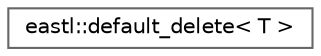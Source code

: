 digraph "类继承关系图"
{
 // LATEX_PDF_SIZE
  bgcolor="transparent";
  edge [fontname=Helvetica,fontsize=10,labelfontname=Helvetica,labelfontsize=10];
  node [fontname=Helvetica,fontsize=10,shape=box,height=0.2,width=0.4];
  rankdir="LR";
  Node0 [id="Node000000",label="eastl::default_delete\< T \>",height=0.2,width=0.4,color="grey40", fillcolor="white", style="filled",URL="$structeastl_1_1default__delete.html",tooltip=" "];
}

